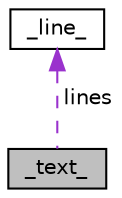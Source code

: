 digraph "_text_"
{
 // LATEX_PDF_SIZE
  edge [fontname="Helvetica",fontsize="10",labelfontname="Helvetica",labelfontsize="10"];
  node [fontname="Helvetica",fontsize="10",shape=record];
  Node1 [label="_text_",height=0.2,width=0.4,color="black", fillcolor="grey75", style="filled", fontcolor="black",tooltip="Struct that store text and its info."];
  Node2 -> Node1 [dir="back",color="darkorchid3",fontsize="10",style="dashed",label=" lines" ,fontname="Helvetica"];
  Node2 [label="_line_",height=0.2,width=0.4,color="black", fillcolor="white", style="filled",URL="$struct__line__.html",tooltip="Struct that store wide character line and its length."];
}
